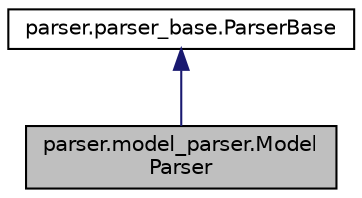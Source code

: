 digraph "parser.model_parser.ModelParser"
{
 // LATEX_PDF_SIZE
  edge [fontname="Helvetica",fontsize="10",labelfontname="Helvetica",labelfontsize="10"];
  node [fontname="Helvetica",fontsize="10",shape=record];
  Node1 [label="parser.model_parser.Model\lParser",height=0.2,width=0.4,color="black", fillcolor="grey75", style="filled", fontcolor="black",tooltip=" "];
  Node2 -> Node1 [dir="back",color="midnightblue",fontsize="10",style="solid",fontname="Helvetica"];
  Node2 [label="parser.parser_base.ParserBase",height=0.2,width=0.4,color="black", fillcolor="white", style="filled",URL="$classparser_1_1parser__base_1_1ParserBase.html",tooltip=" "];
}

